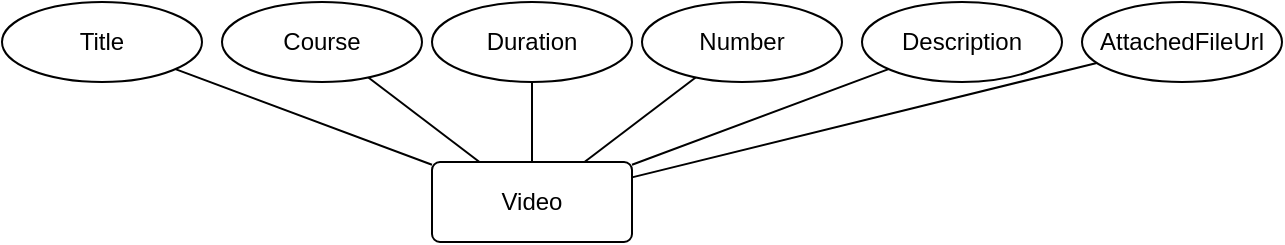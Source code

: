 <mxfile version="24.7.17">
  <diagram name="Page-1" id="beDPreiOPZJuxKneLWL-">
    <mxGraphModel dx="1322" dy="684" grid="1" gridSize="10" guides="1" tooltips="1" connect="1" arrows="1" fold="1" page="1" pageScale="1" pageWidth="850" pageHeight="1100" math="0" shadow="0">
      <root>
        <mxCell id="0" />
        <mxCell id="1" parent="0" />
        <mxCell id="vifbu0pQ3H00wnY5bs2h-1" value="Video" style="rounded=1;arcSize=10;whiteSpace=wrap;html=1;align=center;" vertex="1" parent="1">
          <mxGeometry x="375" y="400" width="100" height="40" as="geometry" />
        </mxCell>
        <mxCell id="vifbu0pQ3H00wnY5bs2h-2" value="Course" style="ellipse;whiteSpace=wrap;html=1;align=center;" vertex="1" parent="1">
          <mxGeometry x="270" y="320" width="100" height="40" as="geometry" />
        </mxCell>
        <mxCell id="vifbu0pQ3H00wnY5bs2h-3" value="Duration" style="ellipse;whiteSpace=wrap;html=1;align=center;" vertex="1" parent="1">
          <mxGeometry x="375" y="320" width="100" height="40" as="geometry" />
        </mxCell>
        <mxCell id="vifbu0pQ3H00wnY5bs2h-4" value="Number" style="ellipse;whiteSpace=wrap;html=1;align=center;" vertex="1" parent="1">
          <mxGeometry x="480" y="320" width="100" height="40" as="geometry" />
        </mxCell>
        <mxCell id="vifbu0pQ3H00wnY5bs2h-5" value="Description" style="ellipse;whiteSpace=wrap;html=1;align=center;" vertex="1" parent="1">
          <mxGeometry x="590" y="320" width="100" height="40" as="geometry" />
        </mxCell>
        <mxCell id="vifbu0pQ3H00wnY5bs2h-6" value="Title" style="ellipse;whiteSpace=wrap;html=1;align=center;" vertex="1" parent="1">
          <mxGeometry x="160" y="320" width="100" height="40" as="geometry" />
        </mxCell>
        <mxCell id="vifbu0pQ3H00wnY5bs2h-7" value="" style="endArrow=none;html=1;rounded=0;" edge="1" parent="1" source="vifbu0pQ3H00wnY5bs2h-6" target="vifbu0pQ3H00wnY5bs2h-1">
          <mxGeometry relative="1" as="geometry">
            <mxPoint x="250" y="440" as="sourcePoint" />
            <mxPoint x="410" y="440" as="targetPoint" />
          </mxGeometry>
        </mxCell>
        <mxCell id="vifbu0pQ3H00wnY5bs2h-8" value="" style="endArrow=none;html=1;rounded=0;" edge="1" parent="1" source="vifbu0pQ3H00wnY5bs2h-2" target="vifbu0pQ3H00wnY5bs2h-1">
          <mxGeometry relative="1" as="geometry">
            <mxPoint x="257" y="364" as="sourcePoint" />
            <mxPoint x="385" y="411" as="targetPoint" />
          </mxGeometry>
        </mxCell>
        <mxCell id="vifbu0pQ3H00wnY5bs2h-9" value="" style="endArrow=none;html=1;rounded=0;" edge="1" parent="1" source="vifbu0pQ3H00wnY5bs2h-3" target="vifbu0pQ3H00wnY5bs2h-1">
          <mxGeometry relative="1" as="geometry">
            <mxPoint x="353" y="368" as="sourcePoint" />
            <mxPoint x="409" y="410" as="targetPoint" />
          </mxGeometry>
        </mxCell>
        <mxCell id="vifbu0pQ3H00wnY5bs2h-10" value="" style="endArrow=none;html=1;rounded=0;" edge="1" parent="1" source="vifbu0pQ3H00wnY5bs2h-4" target="vifbu0pQ3H00wnY5bs2h-1">
          <mxGeometry relative="1" as="geometry">
            <mxPoint x="435" y="370" as="sourcePoint" />
            <mxPoint x="435" y="410" as="targetPoint" />
          </mxGeometry>
        </mxCell>
        <mxCell id="vifbu0pQ3H00wnY5bs2h-11" value="" style="endArrow=none;html=1;rounded=0;" edge="1" parent="1" source="vifbu0pQ3H00wnY5bs2h-5" target="vifbu0pQ3H00wnY5bs2h-1">
          <mxGeometry relative="1" as="geometry">
            <mxPoint x="517" y="368" as="sourcePoint" />
            <mxPoint x="461" y="410" as="targetPoint" />
          </mxGeometry>
        </mxCell>
        <mxCell id="vifbu0pQ3H00wnY5bs2h-12" value="AttachedFileUrl" style="ellipse;whiteSpace=wrap;html=1;align=center;" vertex="1" parent="1">
          <mxGeometry x="700" y="320" width="100" height="40" as="geometry" />
        </mxCell>
        <mxCell id="vifbu0pQ3H00wnY5bs2h-13" value="" style="endArrow=none;html=1;rounded=0;" edge="1" parent="1" source="vifbu0pQ3H00wnY5bs2h-1" target="vifbu0pQ3H00wnY5bs2h-12">
          <mxGeometry relative="1" as="geometry">
            <mxPoint x="560" y="430" as="sourcePoint" />
            <mxPoint x="720" y="430" as="targetPoint" />
          </mxGeometry>
        </mxCell>
      </root>
    </mxGraphModel>
  </diagram>
</mxfile>
